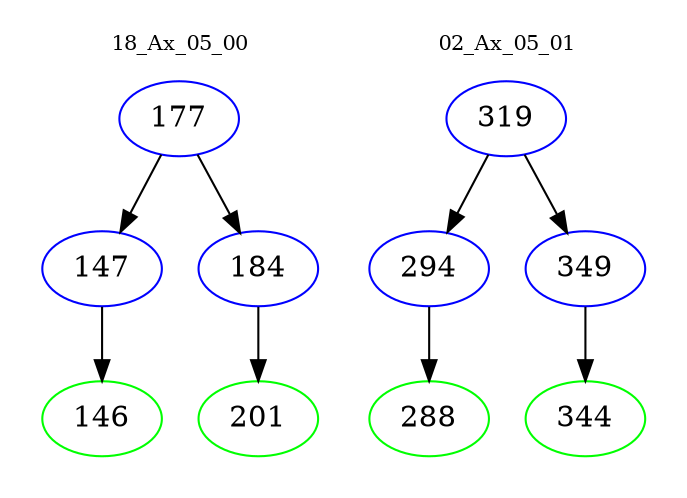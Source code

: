digraph{
subgraph cluster_0 {
color = white
label = "18_Ax_05_00";
fontsize=10;
T0_177 [label="177", color="blue"]
T0_177 -> T0_147 [color="black"]
T0_147 [label="147", color="blue"]
T0_147 -> T0_146 [color="black"]
T0_146 [label="146", color="green"]
T0_177 -> T0_184 [color="black"]
T0_184 [label="184", color="blue"]
T0_184 -> T0_201 [color="black"]
T0_201 [label="201", color="green"]
}
subgraph cluster_1 {
color = white
label = "02_Ax_05_01";
fontsize=10;
T1_319 [label="319", color="blue"]
T1_319 -> T1_294 [color="black"]
T1_294 [label="294", color="blue"]
T1_294 -> T1_288 [color="black"]
T1_288 [label="288", color="green"]
T1_319 -> T1_349 [color="black"]
T1_349 [label="349", color="blue"]
T1_349 -> T1_344 [color="black"]
T1_344 [label="344", color="green"]
}
}
